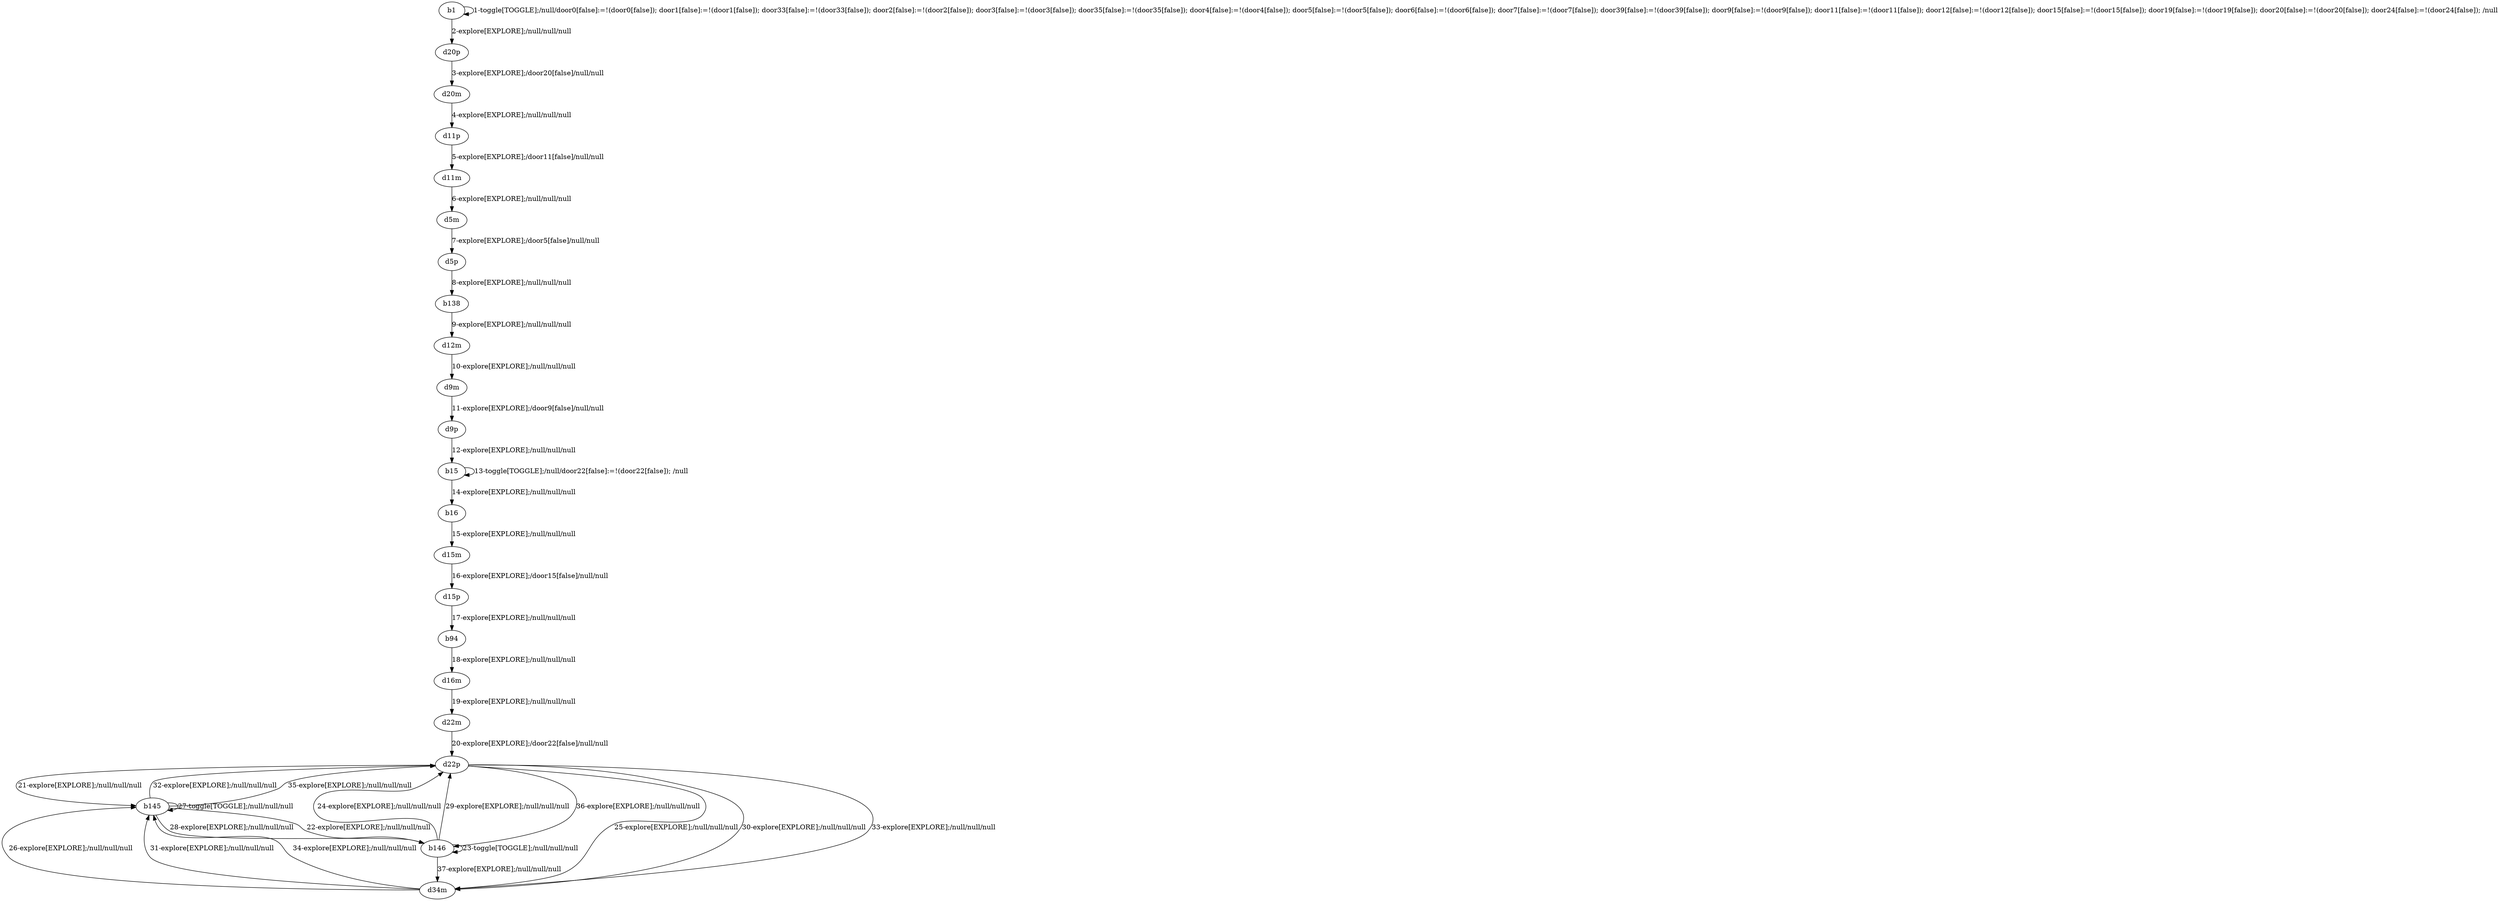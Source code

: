 # Total number of goals covered by this test: 1
# b145 --> b145

digraph g {
"b1" -> "b1" [label = "1-toggle[TOGGLE];/null/door0[false]:=!(door0[false]); door1[false]:=!(door1[false]); door33[false]:=!(door33[false]); door2[false]:=!(door2[false]); door3[false]:=!(door3[false]); door35[false]:=!(door35[false]); door4[false]:=!(door4[false]); door5[false]:=!(door5[false]); door6[false]:=!(door6[false]); door7[false]:=!(door7[false]); door39[false]:=!(door39[false]); door9[false]:=!(door9[false]); door11[false]:=!(door11[false]); door12[false]:=!(door12[false]); door15[false]:=!(door15[false]); door19[false]:=!(door19[false]); door20[false]:=!(door20[false]); door24[false]:=!(door24[false]); /null"];
"b1" -> "d20p" [label = "2-explore[EXPLORE];/null/null/null"];
"d20p" -> "d20m" [label = "3-explore[EXPLORE];/door20[false]/null/null"];
"d20m" -> "d11p" [label = "4-explore[EXPLORE];/null/null/null"];
"d11p" -> "d11m" [label = "5-explore[EXPLORE];/door11[false]/null/null"];
"d11m" -> "d5m" [label = "6-explore[EXPLORE];/null/null/null"];
"d5m" -> "d5p" [label = "7-explore[EXPLORE];/door5[false]/null/null"];
"d5p" -> "b138" [label = "8-explore[EXPLORE];/null/null/null"];
"b138" -> "d12m" [label = "9-explore[EXPLORE];/null/null/null"];
"d12m" -> "d9m" [label = "10-explore[EXPLORE];/null/null/null"];
"d9m" -> "d9p" [label = "11-explore[EXPLORE];/door9[false]/null/null"];
"d9p" -> "b15" [label = "12-explore[EXPLORE];/null/null/null"];
"b15" -> "b15" [label = "13-toggle[TOGGLE];/null/door22[false]:=!(door22[false]); /null"];
"b15" -> "b16" [label = "14-explore[EXPLORE];/null/null/null"];
"b16" -> "d15m" [label = "15-explore[EXPLORE];/null/null/null"];
"d15m" -> "d15p" [label = "16-explore[EXPLORE];/door15[false]/null/null"];
"d15p" -> "b94" [label = "17-explore[EXPLORE];/null/null/null"];
"b94" -> "d16m" [label = "18-explore[EXPLORE];/null/null/null"];
"d16m" -> "d22m" [label = "19-explore[EXPLORE];/null/null/null"];
"d22m" -> "d22p" [label = "20-explore[EXPLORE];/door22[false]/null/null"];
"d22p" -> "b145" [label = "21-explore[EXPLORE];/null/null/null"];
"b145" -> "b146" [label = "22-explore[EXPLORE];/null/null/null"];
"b146" -> "b146" [label = "23-toggle[TOGGLE];/null/null/null"];
"b146" -> "d22p" [label = "24-explore[EXPLORE];/null/null/null"];
"d22p" -> "d34m" [label = "25-explore[EXPLORE];/null/null/null"];
"d34m" -> "b145" [label = "26-explore[EXPLORE];/null/null/null"];
"b145" -> "b145" [label = "27-toggle[TOGGLE];/null/null/null"];
"b145" -> "b146" [label = "28-explore[EXPLORE];/null/null/null"];
"b146" -> "d22p" [label = "29-explore[EXPLORE];/null/null/null"];
"d22p" -> "d34m" [label = "30-explore[EXPLORE];/null/null/null"];
"d34m" -> "b145" [label = "31-explore[EXPLORE];/null/null/null"];
"b145" -> "d22p" [label = "32-explore[EXPLORE];/null/null/null"];
"d22p" -> "d34m" [label = "33-explore[EXPLORE];/null/null/null"];
"d34m" -> "b145" [label = "34-explore[EXPLORE];/null/null/null"];
"b145" -> "d22p" [label = "35-explore[EXPLORE];/null/null/null"];
"d22p" -> "b146" [label = "36-explore[EXPLORE];/null/null/null"];
"b146" -> "d34m" [label = "37-explore[EXPLORE];/null/null/null"];
}